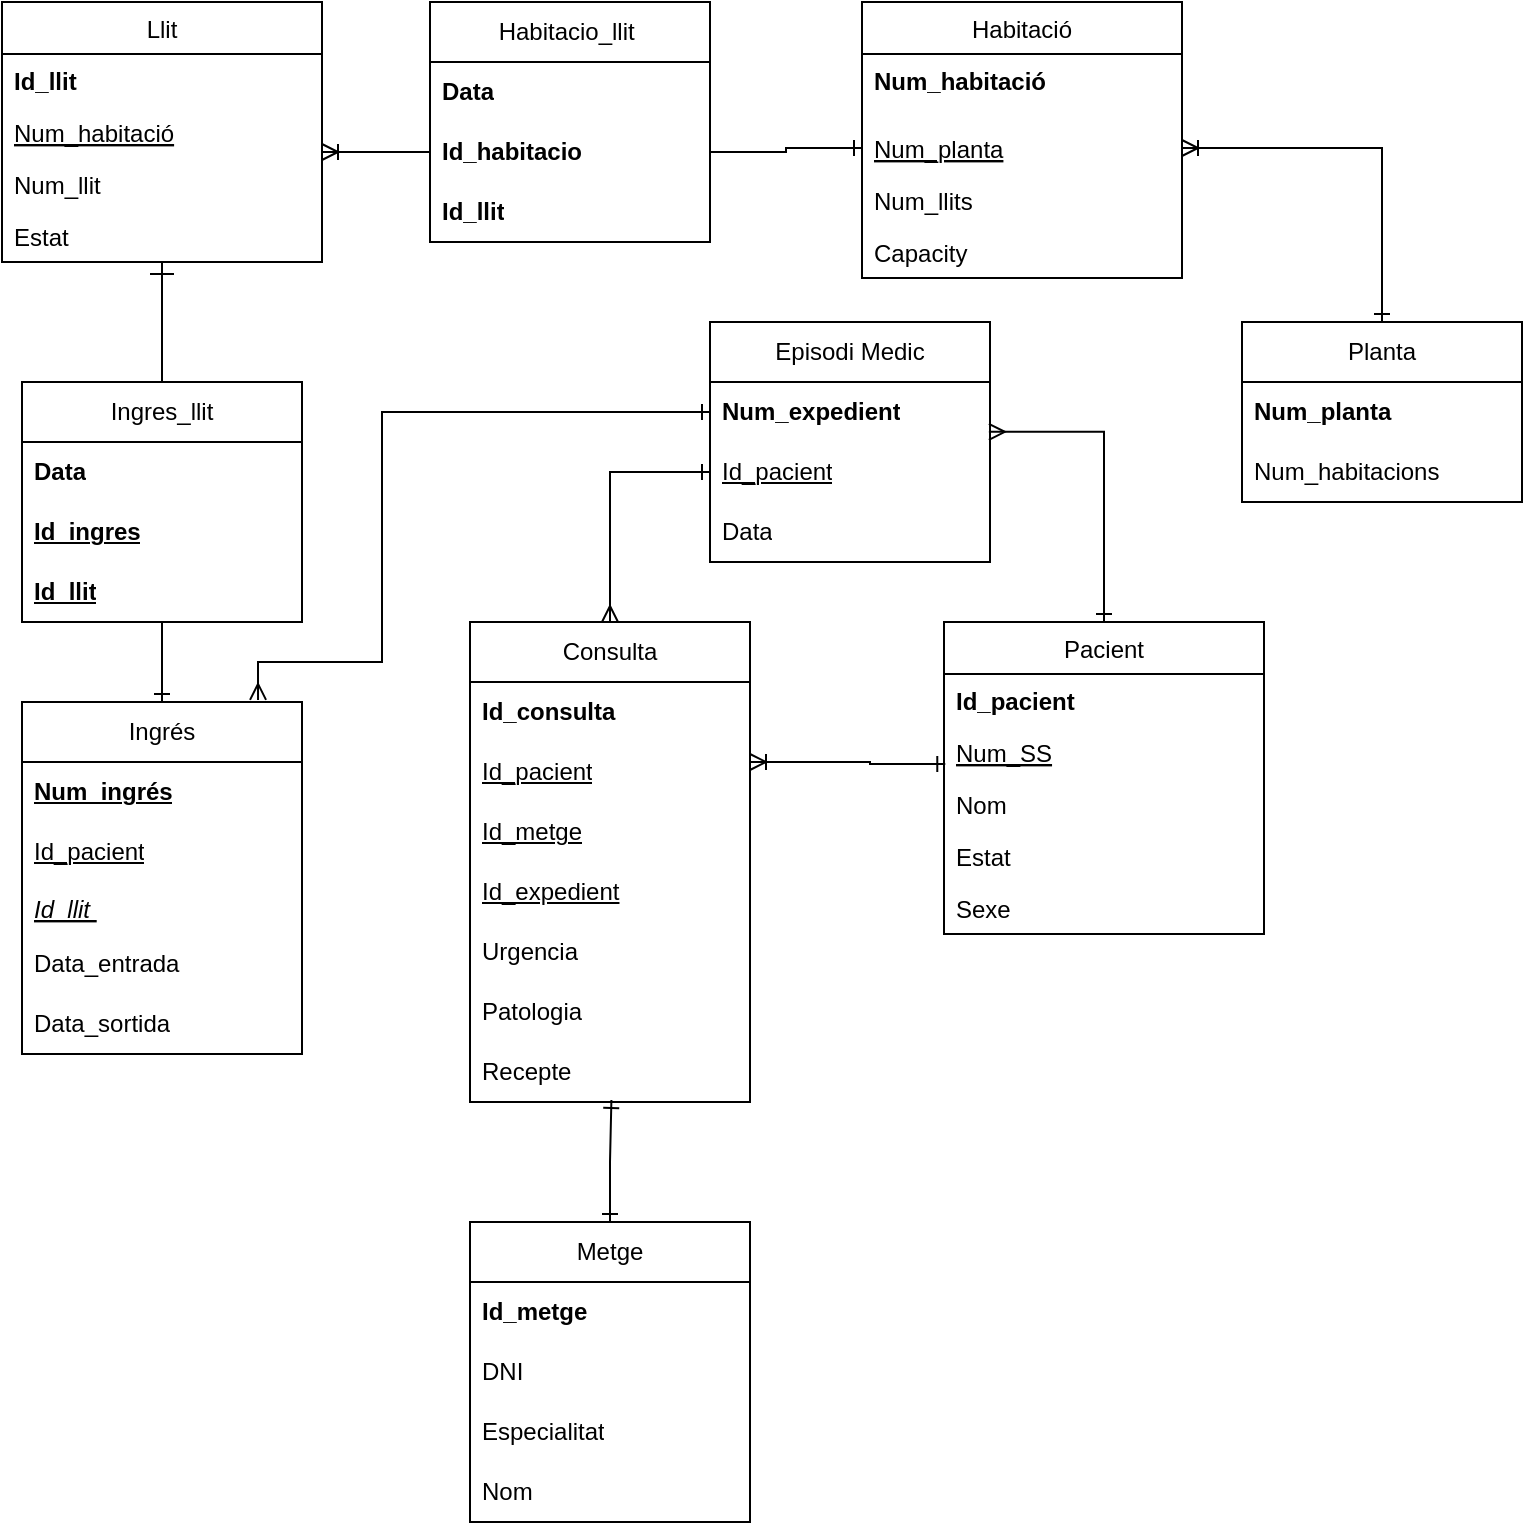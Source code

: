 <mxfile version="24.6.4" type="device">
  <diagram id="C5RBs43oDa-KdzZeNtuy" name="Page-1">
    <mxGraphModel dx="481" dy="252" grid="1" gridSize="10" guides="1" tooltips="1" connect="1" arrows="1" fold="1" page="1" pageScale="1" pageWidth="827" pageHeight="1169" math="0" shadow="0">
      <root>
        <mxCell id="WIyWlLk6GJQsqaUBKTNV-0" />
        <mxCell id="WIyWlLk6GJQsqaUBKTNV-1" parent="WIyWlLk6GJQsqaUBKTNV-0" />
        <mxCell id="zkfFHV4jXpPFQw0GAbJ--0" value="Llit" style="swimlane;fontStyle=0;align=center;verticalAlign=top;childLayout=stackLayout;horizontal=1;startSize=26;horizontalStack=0;resizeParent=1;resizeLast=0;collapsible=1;marginBottom=0;rounded=0;shadow=0;strokeWidth=1;" parent="WIyWlLk6GJQsqaUBKTNV-1" vertex="1">
          <mxGeometry x="40" y="100" width="160" height="130" as="geometry">
            <mxRectangle x="230" y="140" width="160" height="26" as="alternateBounds" />
          </mxGeometry>
        </mxCell>
        <mxCell id="zkfFHV4jXpPFQw0GAbJ--1" value="Id_llit" style="text;align=left;verticalAlign=top;spacingLeft=4;spacingRight=4;overflow=hidden;rotatable=0;points=[[0,0.5],[1,0.5]];portConstraint=eastwest;fontStyle=1" parent="zkfFHV4jXpPFQw0GAbJ--0" vertex="1">
          <mxGeometry y="26" width="160" height="26" as="geometry" />
        </mxCell>
        <mxCell id="zkfFHV4jXpPFQw0GAbJ--2" value="Num_habitació" style="text;align=left;verticalAlign=top;spacingLeft=4;spacingRight=4;overflow=hidden;rotatable=0;points=[[0,0.5],[1,0.5]];portConstraint=eastwest;rounded=0;shadow=0;html=0;fontStyle=4;labelBorderColor=none;" parent="zkfFHV4jXpPFQw0GAbJ--0" vertex="1">
          <mxGeometry y="52" width="160" height="26" as="geometry" />
        </mxCell>
        <mxCell id="hIbGRHKC9Ov_B17bHDtT-12" value="Num_llit" style="text;align=left;verticalAlign=top;spacingLeft=4;spacingRight=4;overflow=hidden;rotatable=0;points=[[0,0.5],[1,0.5]];portConstraint=eastwest;rounded=0;shadow=0;html=0;fontStyle=0;labelBorderColor=none;" parent="zkfFHV4jXpPFQw0GAbJ--0" vertex="1">
          <mxGeometry y="78" width="160" height="26" as="geometry" />
        </mxCell>
        <mxCell id="GDlR1SNNXxux7vgVll0n-4" value="Estat" style="text;align=left;verticalAlign=top;spacingLeft=4;spacingRight=4;overflow=hidden;rotatable=0;points=[[0,0.5],[1,0.5]];portConstraint=eastwest;rounded=0;shadow=0;html=0;fontStyle=0;labelBorderColor=none;" parent="zkfFHV4jXpPFQw0GAbJ--0" vertex="1">
          <mxGeometry y="104" width="160" height="26" as="geometry" />
        </mxCell>
        <mxCell id="hIbGRHKC9Ov_B17bHDtT-17" style="edgeStyle=orthogonalEdgeStyle;rounded=0;orthogonalLoop=1;jettySize=auto;html=1;exitX=0.004;exitY=0.923;exitDx=0;exitDy=0;startArrow=ERone;startFill=0;endArrow=ERoneToMany;endFill=0;exitPerimeter=0;entryX=1;entryY=0.5;entryDx=0;entryDy=0;fontStyle=0" parent="WIyWlLk6GJQsqaUBKTNV-1" edge="1">
          <mxGeometry relative="1" as="geometry">
            <mxPoint x="414" y="480" as="targetPoint" />
            <Array as="points">
              <mxPoint x="474" y="481" />
              <mxPoint x="474" y="480" />
            </Array>
            <mxPoint x="511.64" y="480.998" as="sourcePoint" />
          </mxGeometry>
        </mxCell>
        <mxCell id="zkfFHV4jXpPFQw0GAbJ--6" value="Pacient" style="swimlane;fontStyle=0;align=center;verticalAlign=top;childLayout=stackLayout;horizontal=1;startSize=26;horizontalStack=0;resizeParent=1;resizeLast=0;collapsible=1;marginBottom=0;rounded=0;shadow=0;strokeWidth=1;" parent="WIyWlLk6GJQsqaUBKTNV-1" vertex="1">
          <mxGeometry x="511" y="410" width="160" height="156" as="geometry">
            <mxRectangle x="130" y="380" width="160" height="26" as="alternateBounds" />
          </mxGeometry>
        </mxCell>
        <mxCell id="zkfFHV4jXpPFQw0GAbJ--7" value="Id_pacient" style="text;align=left;verticalAlign=top;spacingLeft=4;spacingRight=4;overflow=hidden;rotatable=0;points=[[0,0.5],[1,0.5]];portConstraint=eastwest;fontStyle=1" parent="zkfFHV4jXpPFQw0GAbJ--6" vertex="1">
          <mxGeometry y="26" width="160" height="26" as="geometry" />
        </mxCell>
        <mxCell id="GDlR1SNNXxux7vgVll0n-3" value="Num_SS" style="text;align=left;verticalAlign=top;spacingLeft=4;spacingRight=4;overflow=hidden;rotatable=0;points=[[0,0.5],[1,0.5]];portConstraint=eastwest;rounded=0;shadow=0;html=0;fontStyle=4" parent="zkfFHV4jXpPFQw0GAbJ--6" vertex="1">
          <mxGeometry y="52" width="160" height="26" as="geometry" />
        </mxCell>
        <mxCell id="zkfFHV4jXpPFQw0GAbJ--8" value="Nom" style="text;align=left;verticalAlign=top;spacingLeft=4;spacingRight=4;overflow=hidden;rotatable=0;points=[[0,0.5],[1,0.5]];portConstraint=eastwest;rounded=0;shadow=0;html=0;fontStyle=0" parent="zkfFHV4jXpPFQw0GAbJ--6" vertex="1">
          <mxGeometry y="78" width="160" height="26" as="geometry" />
        </mxCell>
        <mxCell id="zkfFHV4jXpPFQw0GAbJ--10" value="Estat" style="text;align=left;verticalAlign=top;spacingLeft=4;spacingRight=4;overflow=hidden;rotatable=0;points=[[0,0.5],[1,0.5]];portConstraint=eastwest;fontStyle=0" parent="zkfFHV4jXpPFQw0GAbJ--6" vertex="1">
          <mxGeometry y="104" width="160" height="26" as="geometry" />
        </mxCell>
        <mxCell id="hIbGRHKC9Ov_B17bHDtT-19" value="Sexe" style="text;align=left;verticalAlign=top;spacingLeft=4;spacingRight=4;overflow=hidden;rotatable=0;points=[[0,0.5],[1,0.5]];portConstraint=eastwest;fontStyle=0" parent="zkfFHV4jXpPFQw0GAbJ--6" vertex="1">
          <mxGeometry y="130" width="160" height="26" as="geometry" />
        </mxCell>
        <mxCell id="zkfFHV4jXpPFQw0GAbJ--12" value="" style="endArrow=ERone;endSize=10;endFill=0;shadow=0;strokeWidth=1;rounded=0;curved=0;edgeStyle=elbowEdgeStyle;elbow=vertical;startArrow=none;startFill=0;fontStyle=0;exitX=0.5;exitY=0;exitDx=0;exitDy=0;" parent="WIyWlLk6GJQsqaUBKTNV-1" target="zkfFHV4jXpPFQw0GAbJ--0" edge="1" source="dVwvu0h9xhd2IDcLg5P5-7">
          <mxGeometry width="160" relative="1" as="geometry">
            <mxPoint x="120" y="290" as="sourcePoint" />
            <mxPoint x="44" y="353" as="targetPoint" />
            <Array as="points">
              <mxPoint x="120" y="270" />
              <mxPoint x="124" y="440" />
              <mxPoint x="184" y="510" />
            </Array>
          </mxGeometry>
        </mxCell>
        <mxCell id="zkfFHV4jXpPFQw0GAbJ--17" value="Habitació" style="swimlane;fontStyle=0;align=center;verticalAlign=top;childLayout=stackLayout;horizontal=1;startSize=26;horizontalStack=0;resizeParent=1;resizeLast=0;collapsible=1;marginBottom=0;rounded=0;shadow=0;strokeWidth=1;" parent="WIyWlLk6GJQsqaUBKTNV-1" vertex="1">
          <mxGeometry x="470" y="100" width="160" height="138" as="geometry">
            <mxRectangle x="550" y="140" width="160" height="26" as="alternateBounds" />
          </mxGeometry>
        </mxCell>
        <mxCell id="hIbGRHKC9Ov_B17bHDtT-14" value="Num_habitació" style="text;align=left;verticalAlign=top;spacingLeft=4;spacingRight=4;overflow=hidden;rotatable=0;points=[[0,0.5],[1,0.5]];portConstraint=eastwest;rounded=0;shadow=0;html=0;fontStyle=1" parent="zkfFHV4jXpPFQw0GAbJ--17" vertex="1">
          <mxGeometry y="26" width="160" height="34" as="geometry" />
        </mxCell>
        <mxCell id="zkfFHV4jXpPFQw0GAbJ--18" value="Num_planta" style="text;align=left;verticalAlign=top;spacingLeft=4;spacingRight=4;overflow=hidden;rotatable=0;points=[[0,0.5],[1,0.5]];portConstraint=eastwest;fontStyle=4" parent="zkfFHV4jXpPFQw0GAbJ--17" vertex="1">
          <mxGeometry y="60" width="160" height="26" as="geometry" />
        </mxCell>
        <mxCell id="hIbGRHKC9Ov_B17bHDtT-16" value="Num_llits" style="text;align=left;verticalAlign=top;spacingLeft=4;spacingRight=4;overflow=hidden;rotatable=0;points=[[0,0.5],[1,0.5]];portConstraint=eastwest;fontStyle=0" parent="zkfFHV4jXpPFQw0GAbJ--17" vertex="1">
          <mxGeometry y="86" width="160" height="26" as="geometry" />
        </mxCell>
        <mxCell id="zkfFHV4jXpPFQw0GAbJ--19" value="Capacity" style="text;align=left;verticalAlign=top;spacingLeft=4;spacingRight=4;overflow=hidden;rotatable=0;points=[[0,0.5],[1,0.5]];portConstraint=eastwest;rounded=0;shadow=0;html=0;fontStyle=0" parent="zkfFHV4jXpPFQw0GAbJ--17" vertex="1">
          <mxGeometry y="112" width="160" height="26" as="geometry" />
        </mxCell>
        <mxCell id="zkfFHV4jXpPFQw0GAbJ--26" value="" style="endArrow=none;shadow=0;strokeWidth=1;rounded=0;curved=0;endFill=0;edgeStyle=elbowEdgeStyle;elbow=vertical;startArrow=ERoneToMany;startFill=0;fontStyle=0;entryX=0;entryY=0.5;entryDx=0;entryDy=0;" parent="WIyWlLk6GJQsqaUBKTNV-1" source="zkfFHV4jXpPFQw0GAbJ--0" target="dVwvu0h9xhd2IDcLg5P5-15" edge="1">
          <mxGeometry x="0.5" y="41" relative="1" as="geometry">
            <mxPoint x="254" y="262" as="sourcePoint" />
            <mxPoint x="240" y="165" as="targetPoint" />
            <mxPoint x="-40" y="32" as="offset" />
          </mxGeometry>
        </mxCell>
        <mxCell id="hIbGRHKC9Ov_B17bHDtT-0" value="Metge" style="swimlane;fontStyle=0;childLayout=stackLayout;horizontal=1;startSize=30;horizontalStack=0;resizeParent=1;resizeParentMax=0;resizeLast=0;collapsible=1;marginBottom=0;whiteSpace=wrap;html=1;" parent="WIyWlLk6GJQsqaUBKTNV-1" vertex="1">
          <mxGeometry x="274" y="710" width="140" height="150" as="geometry" />
        </mxCell>
        <mxCell id="hIbGRHKC9Ov_B17bHDtT-2" value="&lt;b&gt;Id_metge&lt;/b&gt;" style="text;strokeColor=none;fillColor=none;align=left;verticalAlign=middle;spacingLeft=4;spacingRight=4;overflow=hidden;points=[[0,0.5],[1,0.5]];portConstraint=eastwest;rotatable=0;whiteSpace=wrap;html=1;fontStyle=0" parent="hIbGRHKC9Ov_B17bHDtT-0" vertex="1">
          <mxGeometry y="30" width="140" height="30" as="geometry" />
        </mxCell>
        <mxCell id="hIbGRHKC9Ov_B17bHDtT-1" value="DNI" style="text;strokeColor=none;fillColor=none;align=left;verticalAlign=middle;spacingLeft=4;spacingRight=4;overflow=hidden;points=[[0,0.5],[1,0.5]];portConstraint=eastwest;rotatable=0;whiteSpace=wrap;html=1;fontStyle=0" parent="hIbGRHKC9Ov_B17bHDtT-0" vertex="1">
          <mxGeometry y="60" width="140" height="30" as="geometry" />
        </mxCell>
        <mxCell id="hIbGRHKC9Ov_B17bHDtT-3" value="Especialitat" style="text;strokeColor=none;fillColor=none;align=left;verticalAlign=middle;spacingLeft=4;spacingRight=4;overflow=hidden;points=[[0,0.5],[1,0.5]];portConstraint=eastwest;rotatable=0;whiteSpace=wrap;html=1;fontStyle=0" parent="hIbGRHKC9Ov_B17bHDtT-0" vertex="1">
          <mxGeometry y="90" width="140" height="30" as="geometry" />
        </mxCell>
        <mxCell id="hIbGRHKC9Ov_B17bHDtT-36" value="Nom" style="text;strokeColor=none;fillColor=none;align=left;verticalAlign=middle;spacingLeft=4;spacingRight=4;overflow=hidden;points=[[0,0.5],[1,0.5]];portConstraint=eastwest;rotatable=0;whiteSpace=wrap;html=1;fontStyle=0" parent="hIbGRHKC9Ov_B17bHDtT-0" vertex="1">
          <mxGeometry y="120" width="140" height="30" as="geometry" />
        </mxCell>
        <mxCell id="dVwvu0h9xhd2IDcLg5P5-11" style="edgeStyle=orthogonalEdgeStyle;rounded=0;orthogonalLoop=1;jettySize=auto;html=1;exitX=0.5;exitY=0;exitDx=0;exitDy=0;startArrow=ERone;startFill=0;endArrow=none;endFill=0;" edge="1" parent="WIyWlLk6GJQsqaUBKTNV-1" source="hIbGRHKC9Ov_B17bHDtT-4">
          <mxGeometry relative="1" as="geometry">
            <mxPoint x="120" y="410.0" as="targetPoint" />
          </mxGeometry>
        </mxCell>
        <mxCell id="hIbGRHKC9Ov_B17bHDtT-4" value="Ingrés" style="swimlane;fontStyle=0;childLayout=stackLayout;horizontal=1;startSize=30;horizontalStack=0;resizeParent=1;resizeParentMax=0;resizeLast=0;collapsible=1;marginBottom=0;whiteSpace=wrap;html=1;" parent="WIyWlLk6GJQsqaUBKTNV-1" vertex="1">
          <mxGeometry x="50" y="450" width="140" height="176" as="geometry" />
        </mxCell>
        <mxCell id="hIbGRHKC9Ov_B17bHDtT-5" value="&lt;b&gt;&lt;u&gt;Num_ingrés&lt;/u&gt;&lt;/b&gt;" style="text;strokeColor=none;fillColor=none;align=left;verticalAlign=middle;spacingLeft=4;spacingRight=4;overflow=hidden;points=[[0,0.5],[1,0.5]];portConstraint=eastwest;rotatable=0;whiteSpace=wrap;html=1;fontStyle=0" parent="hIbGRHKC9Ov_B17bHDtT-4" vertex="1">
          <mxGeometry y="30" width="140" height="30" as="geometry" />
        </mxCell>
        <mxCell id="hIbGRHKC9Ov_B17bHDtT-18" value="&lt;u&gt;Id_pacient&lt;/u&gt;" style="text;strokeColor=none;fillColor=none;align=left;verticalAlign=middle;spacingLeft=4;spacingRight=4;overflow=hidden;points=[[0,0.5],[1,0.5]];portConstraint=eastwest;rotatable=0;whiteSpace=wrap;html=1;fontStyle=0" parent="hIbGRHKC9Ov_B17bHDtT-4" vertex="1">
          <mxGeometry y="60" width="140" height="30" as="geometry" />
        </mxCell>
        <mxCell id="GDlR1SNNXxux7vgVll0n-2" value="Id_llit " style="text;align=left;verticalAlign=top;spacingLeft=4;spacingRight=4;overflow=hidden;rotatable=0;points=[[0,0.5],[1,0.5]];portConstraint=eastwest;rounded=0;shadow=0;html=0;fontStyle=6" parent="hIbGRHKC9Ov_B17bHDtT-4" vertex="1">
          <mxGeometry y="90" width="140" height="26" as="geometry" />
        </mxCell>
        <mxCell id="hIbGRHKC9Ov_B17bHDtT-6" value="Data_entrada" style="text;strokeColor=none;fillColor=none;align=left;verticalAlign=middle;spacingLeft=4;spacingRight=4;overflow=hidden;points=[[0,0.5],[1,0.5]];portConstraint=eastwest;rotatable=0;whiteSpace=wrap;html=1;fontStyle=0" parent="hIbGRHKC9Ov_B17bHDtT-4" vertex="1">
          <mxGeometry y="116" width="140" height="30" as="geometry" />
        </mxCell>
        <mxCell id="hIbGRHKC9Ov_B17bHDtT-7" value="Data_sortida" style="text;strokeColor=none;fillColor=none;align=left;verticalAlign=middle;spacingLeft=4;spacingRight=4;overflow=hidden;points=[[0,0.5],[1,0.5]];portConstraint=eastwest;rotatable=0;whiteSpace=wrap;html=1;fontStyle=0" parent="hIbGRHKC9Ov_B17bHDtT-4" vertex="1">
          <mxGeometry y="146" width="140" height="30" as="geometry" />
        </mxCell>
        <mxCell id="hIbGRHKC9Ov_B17bHDtT-8" value="Planta" style="swimlane;fontStyle=0;childLayout=stackLayout;horizontal=1;startSize=30;horizontalStack=0;resizeParent=1;resizeParentMax=0;resizeLast=0;collapsible=1;marginBottom=0;whiteSpace=wrap;html=1;" parent="WIyWlLk6GJQsqaUBKTNV-1" vertex="1">
          <mxGeometry x="660" y="260" width="140" height="90" as="geometry" />
        </mxCell>
        <mxCell id="hIbGRHKC9Ov_B17bHDtT-9" value="&lt;b&gt;Num_planta&lt;/b&gt;" style="text;strokeColor=none;fillColor=none;align=left;verticalAlign=middle;spacingLeft=4;spacingRight=4;overflow=hidden;points=[[0,0.5],[1,0.5]];portConstraint=eastwest;rotatable=0;whiteSpace=wrap;html=1;fontStyle=0" parent="hIbGRHKC9Ov_B17bHDtT-8" vertex="1">
          <mxGeometry y="30" width="140" height="30" as="geometry" />
        </mxCell>
        <mxCell id="hIbGRHKC9Ov_B17bHDtT-10" value="Num_habitacions" style="text;strokeColor=none;fillColor=none;align=left;verticalAlign=middle;spacingLeft=4;spacingRight=4;overflow=hidden;points=[[0,0.5],[1,0.5]];portConstraint=eastwest;rotatable=0;whiteSpace=wrap;html=1;fontStyle=0" parent="hIbGRHKC9Ov_B17bHDtT-8" vertex="1">
          <mxGeometry y="60" width="140" height="30" as="geometry" />
        </mxCell>
        <mxCell id="hIbGRHKC9Ov_B17bHDtT-15" style="edgeStyle=orthogonalEdgeStyle;rounded=0;orthogonalLoop=1;jettySize=auto;html=1;endArrow=ERone;endFill=0;startArrow=ERoneToMany;startFill=0;fontStyle=0;exitX=1;exitY=0.5;exitDx=0;exitDy=0;entryX=0.5;entryY=0;entryDx=0;entryDy=0;" parent="WIyWlLk6GJQsqaUBKTNV-1" source="zkfFHV4jXpPFQw0GAbJ--18" target="hIbGRHKC9Ov_B17bHDtT-8" edge="1">
          <mxGeometry relative="1" as="geometry" />
        </mxCell>
        <mxCell id="dVwvu0h9xhd2IDcLg5P5-3" style="edgeStyle=orthogonalEdgeStyle;rounded=0;orthogonalLoop=1;jettySize=auto;html=1;exitX=0.5;exitY=0;exitDx=0;exitDy=0;entryX=0;entryY=0.5;entryDx=0;entryDy=0;endArrow=ERone;endFill=0;startArrow=ERmany;startFill=0;" edge="1" parent="WIyWlLk6GJQsqaUBKTNV-1" source="hIbGRHKC9Ov_B17bHDtT-21" target="hIbGRHKC9Ov_B17bHDtT-31">
          <mxGeometry relative="1" as="geometry">
            <mxPoint x="327.48" y="428" as="sourcePoint" />
            <mxPoint x="394" y="314.45" as="targetPoint" />
            <Array as="points">
              <mxPoint x="344" y="335" />
            </Array>
          </mxGeometry>
        </mxCell>
        <mxCell id="hIbGRHKC9Ov_B17bHDtT-21" value="Consulta" style="swimlane;fontStyle=0;childLayout=stackLayout;horizontal=1;startSize=30;horizontalStack=0;resizeParent=1;resizeParentMax=0;resizeLast=0;collapsible=1;marginBottom=0;whiteSpace=wrap;html=1;" parent="WIyWlLk6GJQsqaUBKTNV-1" vertex="1">
          <mxGeometry x="274" y="410" width="140" height="240" as="geometry" />
        </mxCell>
        <mxCell id="hIbGRHKC9Ov_B17bHDtT-24" value="&lt;b&gt;Id_consulta&lt;/b&gt;" style="text;strokeColor=none;fillColor=none;align=left;verticalAlign=middle;spacingLeft=4;spacingRight=4;overflow=hidden;points=[[0,0.5],[1,0.5]];portConstraint=eastwest;rotatable=0;whiteSpace=wrap;html=1;fontStyle=0" parent="hIbGRHKC9Ov_B17bHDtT-21" vertex="1">
          <mxGeometry y="30" width="140" height="30" as="geometry" />
        </mxCell>
        <mxCell id="hIbGRHKC9Ov_B17bHDtT-26" value="&lt;u&gt;Id_pacient&lt;/u&gt;" style="text;strokeColor=none;fillColor=none;align=left;verticalAlign=middle;spacingLeft=4;spacingRight=4;overflow=hidden;points=[[0,0.5],[1,0.5]];portConstraint=eastwest;rotatable=0;whiteSpace=wrap;html=1;fontStyle=0" parent="hIbGRHKC9Ov_B17bHDtT-21" vertex="1">
          <mxGeometry y="60" width="140" height="30" as="geometry" />
        </mxCell>
        <mxCell id="hIbGRHKC9Ov_B17bHDtT-39" value="&lt;u&gt;Id_metge&lt;/u&gt;" style="text;strokeColor=none;fillColor=none;align=left;verticalAlign=middle;spacingLeft=4;spacingRight=4;overflow=hidden;points=[[0,0.5],[1,0.5]];portConstraint=eastwest;rotatable=0;whiteSpace=wrap;html=1;fontStyle=0" parent="hIbGRHKC9Ov_B17bHDtT-21" vertex="1">
          <mxGeometry y="90" width="140" height="30" as="geometry" />
        </mxCell>
        <mxCell id="hIbGRHKC9Ov_B17bHDtT-40" value="&lt;u&gt;Id_expedient&lt;/u&gt;" style="text;strokeColor=none;fillColor=none;align=left;verticalAlign=middle;spacingLeft=4;spacingRight=4;overflow=hidden;points=[[0,0.5],[1,0.5]];portConstraint=eastwest;rotatable=0;whiteSpace=wrap;html=1;fontStyle=0" parent="hIbGRHKC9Ov_B17bHDtT-21" vertex="1">
          <mxGeometry y="120" width="140" height="30" as="geometry" />
        </mxCell>
        <mxCell id="hIbGRHKC9Ov_B17bHDtT-23" value="Urgencia" style="text;strokeColor=none;fillColor=none;align=left;verticalAlign=middle;spacingLeft=4;spacingRight=4;overflow=hidden;points=[[0,0.5],[1,0.5]];portConstraint=eastwest;rotatable=0;whiteSpace=wrap;html=1;fontStyle=0" parent="hIbGRHKC9Ov_B17bHDtT-21" vertex="1">
          <mxGeometry y="150" width="140" height="30" as="geometry" />
        </mxCell>
        <mxCell id="hIbGRHKC9Ov_B17bHDtT-32" value="Patologia" style="text;strokeColor=none;fillColor=none;align=left;verticalAlign=middle;spacingLeft=4;spacingRight=4;overflow=hidden;points=[[0,0.5],[1,0.5]];portConstraint=eastwest;rotatable=0;whiteSpace=wrap;html=1;fontStyle=0" parent="hIbGRHKC9Ov_B17bHDtT-21" vertex="1">
          <mxGeometry y="180" width="140" height="30" as="geometry" />
        </mxCell>
        <mxCell id="hIbGRHKC9Ov_B17bHDtT-34" value="Recepte" style="text;strokeColor=none;fillColor=none;align=left;verticalAlign=middle;spacingLeft=4;spacingRight=4;overflow=hidden;points=[[0,0.5],[1,0.5]];portConstraint=eastwest;rotatable=0;whiteSpace=wrap;html=1;fontStyle=0" parent="hIbGRHKC9Ov_B17bHDtT-21" vertex="1">
          <mxGeometry y="210" width="140" height="30" as="geometry" />
        </mxCell>
        <mxCell id="hIbGRHKC9Ov_B17bHDtT-29" value="Episodi Medic" style="swimlane;fontStyle=0;childLayout=stackLayout;horizontal=1;startSize=30;horizontalStack=0;resizeParent=1;resizeParentMax=0;resizeLast=0;collapsible=1;marginBottom=0;whiteSpace=wrap;html=1;" parent="WIyWlLk6GJQsqaUBKTNV-1" vertex="1">
          <mxGeometry x="394" y="260" width="140" height="120" as="geometry" />
        </mxCell>
        <mxCell id="hIbGRHKC9Ov_B17bHDtT-30" value="&lt;b&gt;Num_expedient&lt;/b&gt;" style="text;strokeColor=none;fillColor=none;align=left;verticalAlign=middle;spacingLeft=4;spacingRight=4;overflow=hidden;points=[[0,0.5],[1,0.5]];portConstraint=eastwest;rotatable=0;whiteSpace=wrap;html=1;fontStyle=0" parent="hIbGRHKC9Ov_B17bHDtT-29" vertex="1">
          <mxGeometry y="30" width="140" height="30" as="geometry" />
        </mxCell>
        <mxCell id="hIbGRHKC9Ov_B17bHDtT-31" value="&lt;u&gt;Id_pacient&lt;/u&gt;" style="text;strokeColor=none;fillColor=none;align=left;verticalAlign=middle;spacingLeft=4;spacingRight=4;overflow=hidden;points=[[0,0.5],[1,0.5]];portConstraint=eastwest;rotatable=0;whiteSpace=wrap;html=1;fontStyle=0" parent="hIbGRHKC9Ov_B17bHDtT-29" vertex="1">
          <mxGeometry y="60" width="140" height="30" as="geometry" />
        </mxCell>
        <mxCell id="hIbGRHKC9Ov_B17bHDtT-37" value="Data" style="text;strokeColor=none;fillColor=none;align=left;verticalAlign=middle;spacingLeft=4;spacingRight=4;overflow=hidden;points=[[0,0.5],[1,0.5]];portConstraint=eastwest;rotatable=0;whiteSpace=wrap;html=1;fontStyle=0" parent="hIbGRHKC9Ov_B17bHDtT-29" vertex="1">
          <mxGeometry y="90" width="140" height="30" as="geometry" />
        </mxCell>
        <mxCell id="hIbGRHKC9Ov_B17bHDtT-38" style="edgeStyle=orthogonalEdgeStyle;rounded=0;orthogonalLoop=1;jettySize=auto;html=1;entryX=0.505;entryY=0.967;entryDx=0;entryDy=0;entryPerimeter=0;startArrow=ERone;startFill=0;endArrow=ERone;endFill=0;fontStyle=0" parent="WIyWlLk6GJQsqaUBKTNV-1" source="hIbGRHKC9Ov_B17bHDtT-0" target="hIbGRHKC9Ov_B17bHDtT-34" edge="1">
          <mxGeometry relative="1" as="geometry" />
        </mxCell>
        <mxCell id="dVwvu0h9xhd2IDcLg5P5-0" style="edgeStyle=orthogonalEdgeStyle;rounded=0;orthogonalLoop=1;jettySize=auto;html=1;exitX=0.5;exitY=0;exitDx=0;exitDy=0;entryX=0.996;entryY=0.83;entryDx=0;entryDy=0;entryPerimeter=0;startArrow=ERone;startFill=0;endArrow=ERmany;endFill=0;" edge="1" parent="WIyWlLk6GJQsqaUBKTNV-1" source="zkfFHV4jXpPFQw0GAbJ--6" target="hIbGRHKC9Ov_B17bHDtT-30">
          <mxGeometry relative="1" as="geometry" />
        </mxCell>
        <mxCell id="dVwvu0h9xhd2IDcLg5P5-2" style="edgeStyle=orthogonalEdgeStyle;rounded=0;orthogonalLoop=1;jettySize=auto;html=1;exitX=0;exitY=0.5;exitDx=0;exitDy=0;entryX=0.843;entryY=-0.006;entryDx=0;entryDy=0;entryPerimeter=0;startArrow=ERone;startFill=0;endArrow=ERmany;endFill=0;" edge="1" parent="WIyWlLk6GJQsqaUBKTNV-1" source="hIbGRHKC9Ov_B17bHDtT-30" target="hIbGRHKC9Ov_B17bHDtT-4">
          <mxGeometry relative="1" as="geometry">
            <mxPoint x="180" y="490" as="targetPoint" />
            <Array as="points">
              <mxPoint x="230" y="305" />
              <mxPoint x="230" y="430" />
              <mxPoint x="168" y="430" />
            </Array>
          </mxGeometry>
        </mxCell>
        <mxCell id="dVwvu0h9xhd2IDcLg5P5-7" value="Ingres_llit" style="swimlane;fontStyle=0;childLayout=stackLayout;horizontal=1;startSize=30;horizontalStack=0;resizeParent=1;resizeParentMax=0;resizeLast=0;collapsible=1;marginBottom=0;whiteSpace=wrap;html=1;" vertex="1" parent="WIyWlLk6GJQsqaUBKTNV-1">
          <mxGeometry x="50" y="290" width="140" height="120" as="geometry" />
        </mxCell>
        <mxCell id="dVwvu0h9xhd2IDcLg5P5-8" value="&lt;span dir=&quot;ltr&quot; class=&quot;ui-provider a b c d e f g h i j k l m n o p q r s t u v w x y z ab ac ae af ag ah ai aj ak&quot;&gt;&lt;strong&gt;Data&lt;/strong&gt;&lt;/span&gt;" style="text;strokeColor=none;fillColor=none;align=left;verticalAlign=middle;spacingLeft=4;spacingRight=4;overflow=hidden;points=[[0,0.5],[1,0.5]];portConstraint=eastwest;rotatable=0;whiteSpace=wrap;html=1;fontStyle=0" vertex="1" parent="dVwvu0h9xhd2IDcLg5P5-7">
          <mxGeometry y="30" width="140" height="30" as="geometry" />
        </mxCell>
        <mxCell id="dVwvu0h9xhd2IDcLg5P5-9" value="&lt;strong&gt;&lt;u&gt;Id_ingres&lt;/u&gt;&lt;/strong&gt;" style="text;strokeColor=none;fillColor=none;align=left;verticalAlign=middle;spacingLeft=4;spacingRight=4;overflow=hidden;points=[[0,0.5],[1,0.5]];portConstraint=eastwest;rotatable=0;whiteSpace=wrap;html=1;fontStyle=0" vertex="1" parent="dVwvu0h9xhd2IDcLg5P5-7">
          <mxGeometry y="60" width="140" height="30" as="geometry" />
        </mxCell>
        <mxCell id="dVwvu0h9xhd2IDcLg5P5-10" value="&lt;strong&gt;&lt;u&gt;Id_llit&lt;/u&gt;&lt;/strong&gt;" style="text;strokeColor=none;fillColor=none;align=left;verticalAlign=middle;spacingLeft=4;spacingRight=4;overflow=hidden;points=[[0,0.5],[1,0.5]];portConstraint=eastwest;rotatable=0;whiteSpace=wrap;html=1;fontStyle=0" vertex="1" parent="dVwvu0h9xhd2IDcLg5P5-7">
          <mxGeometry y="90" width="140" height="30" as="geometry" />
        </mxCell>
        <mxCell id="dVwvu0h9xhd2IDcLg5P5-13" value="&lt;span dir=&quot;ltr&quot; class=&quot;ui-provider a b c d e f g h i j k l m n o p q r s t u v w x y z ab ac ae af ag ah ai aj ak&quot;&gt;Habitacio_llit&amp;nbsp;&lt;/span&gt;" style="swimlane;fontStyle=0;childLayout=stackLayout;horizontal=1;startSize=30;horizontalStack=0;resizeParent=1;resizeParentMax=0;resizeLast=0;collapsible=1;marginBottom=0;whiteSpace=wrap;html=1;" vertex="1" parent="WIyWlLk6GJQsqaUBKTNV-1">
          <mxGeometry x="254" y="100" width="140" height="120" as="geometry" />
        </mxCell>
        <mxCell id="dVwvu0h9xhd2IDcLg5P5-14" value="&lt;span dir=&quot;ltr&quot; class=&quot;ui-provider a b c d e f g h i j k l m n o p q r s t u v w x y z ab ac ae af ag ah ai aj ak&quot;&gt;&lt;strong&gt;Data&lt;/strong&gt;&lt;/span&gt;" style="text;strokeColor=none;fillColor=none;align=left;verticalAlign=middle;spacingLeft=4;spacingRight=4;overflow=hidden;points=[[0,0.5],[1,0.5]];portConstraint=eastwest;rotatable=0;whiteSpace=wrap;html=1;fontStyle=0" vertex="1" parent="dVwvu0h9xhd2IDcLg5P5-13">
          <mxGeometry y="30" width="140" height="30" as="geometry" />
        </mxCell>
        <mxCell id="dVwvu0h9xhd2IDcLg5P5-15" value="&lt;span dir=&quot;ltr&quot; class=&quot;ui-provider a b c d e f g h i j k l m n o p q r s t u v w x y z ab ac ae af ag ah ai aj ak&quot;&gt;&lt;strong&gt;Id_habitacio&lt;/strong&gt;&lt;/span&gt;" style="text;strokeColor=none;fillColor=none;align=left;verticalAlign=middle;spacingLeft=4;spacingRight=4;overflow=hidden;points=[[0,0.5],[1,0.5]];portConstraint=eastwest;rotatable=0;whiteSpace=wrap;html=1;fontStyle=0" vertex="1" parent="dVwvu0h9xhd2IDcLg5P5-13">
          <mxGeometry y="60" width="140" height="30" as="geometry" />
        </mxCell>
        <mxCell id="dVwvu0h9xhd2IDcLg5P5-16" value="&lt;strong&gt;Id_llit&lt;/strong&gt;" style="text;strokeColor=none;fillColor=none;align=left;verticalAlign=middle;spacingLeft=4;spacingRight=4;overflow=hidden;points=[[0,0.5],[1,0.5]];portConstraint=eastwest;rotatable=0;whiteSpace=wrap;html=1;fontStyle=0" vertex="1" parent="dVwvu0h9xhd2IDcLg5P5-13">
          <mxGeometry y="90" width="140" height="30" as="geometry" />
        </mxCell>
        <mxCell id="dVwvu0h9xhd2IDcLg5P5-17" style="edgeStyle=orthogonalEdgeStyle;rounded=0;orthogonalLoop=1;jettySize=auto;html=1;exitX=1;exitY=0.5;exitDx=0;exitDy=0;entryX=0;entryY=0.5;entryDx=0;entryDy=0;endArrow=ERone;endFill=0;" edge="1" parent="WIyWlLk6GJQsqaUBKTNV-1" source="dVwvu0h9xhd2IDcLg5P5-15" target="zkfFHV4jXpPFQw0GAbJ--18">
          <mxGeometry relative="1" as="geometry" />
        </mxCell>
      </root>
    </mxGraphModel>
  </diagram>
</mxfile>
